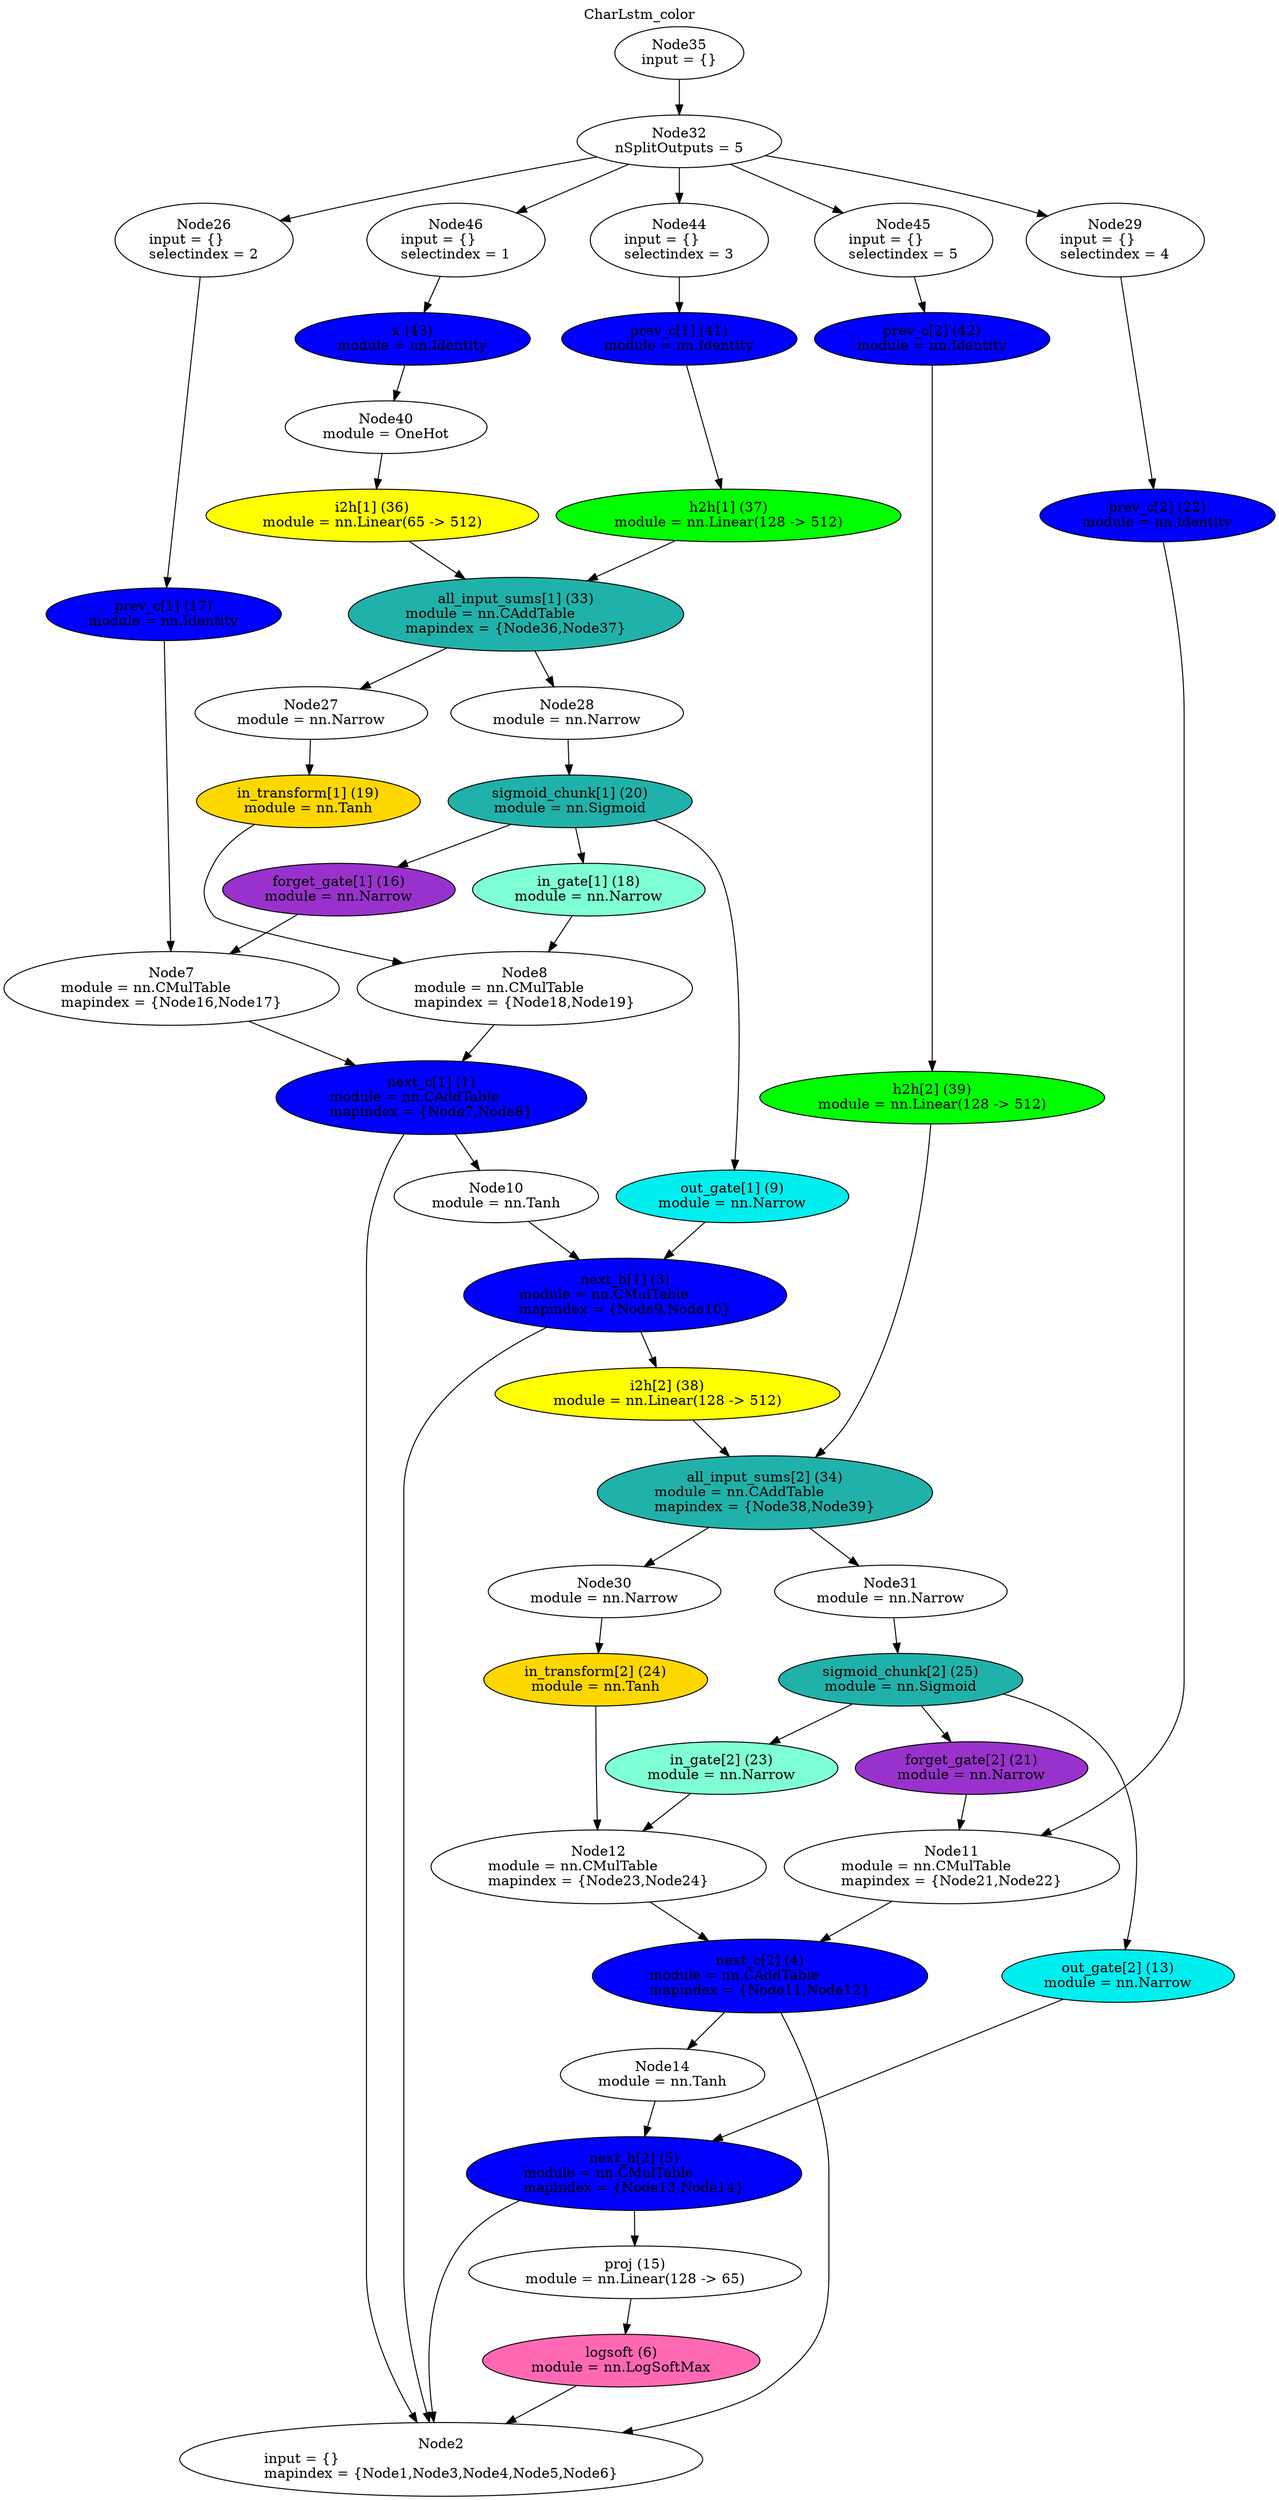 digraph G {
labelloc="t";
label="CharLstm_color";
node [shape = oval]; 
n1[label="next_c[1] (1)\nmodule = nn.CAddTable\lmapindex = {Node7,Node8}" style=filled tooltip="[...e/ubuntu/torch/install/share/lua/5.1/crnn/model/LSTM.lua]:46" fillcolor=blue];
n2[label="Node2\ninput = {}\lmapindex = {Node1,Node3,Node4,Node5,Node6}" tooltip="[[C]]:-1"];
n3[label="next_h[1] (3)\nmodule = nn.CMulTable\lmapindex = {Node9,Node10}" style=filled tooltip="[...e/ubuntu/torch/install/share/lua/5.1/crnn/model/LSTM.lua]:50" fillcolor=blue];
n4[label="next_c[2] (4)\nmodule = nn.CAddTable\lmapindex = {Node11,Node12}" style=filled tooltip="[...e/ubuntu/torch/install/share/lua/5.1/crnn/model/LSTM.lua]:46" fillcolor=blue];
n5[label="next_h[2] (5)\nmodule = nn.CMulTable\lmapindex = {Node13,Node14}" style=filled tooltip="[...e/ubuntu/torch/install/share/lua/5.1/crnn/model/LSTM.lua]:50" fillcolor=blue];
n6[label="logsoft (6)\nmodule = nn.LogSoftMax" style=filled tooltip="[...e/ubuntu/torch/install/share/lua/5.1/crnn/model/LSTM.lua]:72" fillcolor=hotpink];
n7[label="Node7\nmodule = nn.CMulTable\lmapindex = {Node16,Node17}" tooltip="[...e/ubuntu/torch/install/share/lua/5.1/crnn/model/LSTM.lua]:47"];
n8[label="Node8\nmodule = nn.CMulTable\lmapindex = {Node18,Node19}" tooltip="[...e/ubuntu/torch/install/share/lua/5.1/crnn/model/LSTM.lua]:48"];
n9[label="out_gate[1] (9)\nmodule = nn.Narrow" style=filled tooltip="[...e/ubuntu/torch/install/share/lua/5.1/crnn/model/LSTM.lua]:41" fillcolor="cyan2"];
n10[label="Node10\nmodule = nn.Tanh" tooltip="[...e/ubuntu/torch/install/share/lua/5.1/crnn/model/LSTM.lua]:50"];
n11[label="Node11\nmodule = nn.CMulTable\lmapindex = {Node21,Node22}" tooltip="[...e/ubuntu/torch/install/share/lua/5.1/crnn/model/LSTM.lua]:47"];
n12[label="Node12\nmodule = nn.CMulTable\lmapindex = {Node23,Node24}" tooltip="[...e/ubuntu/torch/install/share/lua/5.1/crnn/model/LSTM.lua]:48"];
n13[label="out_gate[2] (13)\nmodule = nn.Narrow" style=filled tooltip="[...e/ubuntu/torch/install/share/lua/5.1/crnn/model/LSTM.lua]:41" fillcolor="cyan2"];
n14[label="Node14\nmodule = nn.Tanh" tooltip="[...e/ubuntu/torch/install/share/lua/5.1/crnn/model/LSTM.lua]:50"];
n15[label="proj (15)\nmodule = nn.Linear(128 -> 65)" tooltip="[...e/ubuntu/torch/install/share/lua/5.1/crnn/model/LSTM.lua]:71"];
n16[label="forget_gate[1] (16)\nmodule = nn.Narrow" style=filled tooltip="[...e/ubuntu/torch/install/share/lua/5.1/crnn/model/LSTM.lua]:40" fillcolor=darkorchid];
n17[label="prev_c[1] (17)\nmodule = nn.Identity" style=filled tooltip="[...e/ubuntu/torch/install/share/lua/5.1/crnn/model/LSTM.lua]:11" fillcolor=blue];
n18[label="in_gate[1] (18)\nmodule = nn.Narrow" style=filled tooltip="[...e/ubuntu/torch/install/share/lua/5.1/crnn/model/LSTM.lua]:39" fillcolor=aquamarine];
n19[label="in_transform[1] (19)\nmodule = nn.Tanh" style=filled tooltip="[...e/ubuntu/torch/install/share/lua/5.1/crnn/model/LSTM.lua]:44" fillcolor=gold];
n20[label="sigmoid_chunk[1] (20)\nmodule = nn.Sigmoid" style=filled tooltip="[...e/ubuntu/torch/install/share/lua/5.1/crnn/model/LSTM.lua]:38" fillcolor=lightseagreen];
n21[label="forget_gate[2] (21)\nmodule = nn.Narrow" style=filled tooltip="[...e/ubuntu/torch/install/share/lua/5.1/crnn/model/LSTM.lua]:40" fillcolor=darkorchid];
n22[label="prev_c[2] (22)\nmodule = nn.Identity" style=filled tooltip="[...e/ubuntu/torch/install/share/lua/5.1/crnn/model/LSTM.lua]:11" fillcolor=blue];
n23[label="in_gate[2] (23)\nmodule = nn.Narrow" style=filled tooltip="[...e/ubuntu/torch/install/share/lua/5.1/crnn/model/LSTM.lua]:39" fillcolor=aquamarine];
n24[label="in_transform[2] (24)\nmodule = nn.Tanh" style=filled tooltip="[...e/ubuntu/torch/install/share/lua/5.1/crnn/model/LSTM.lua]:44" fillcolor=gold];
n25[label="sigmoid_chunk[2] (25)\nmodule = nn.Sigmoid" style=filled tooltip="[...e/ubuntu/torch/install/share/lua/5.1/crnn/model/LSTM.lua]:38" fillcolor=lightseagreen];
n26[label="Node26\ninput = {}\lselectindex = 2" tooltip="[[C]]:-1-2"];
n27[label="Node27\nmodule = nn.Narrow" tooltip="[...e/ubuntu/torch/install/share/lua/5.1/crnn/model/LSTM.lua]:43"];
n28[label="Node28\nmodule = nn.Narrow" tooltip="[...e/ubuntu/torch/install/share/lua/5.1/crnn/model/LSTM.lua]:37"];
n29[label="Node29\ninput = {}\lselectindex = 4" tooltip="[[C]]:-1-4"];
n30[label="Node30\nmodule = nn.Narrow" tooltip="[...e/ubuntu/torch/install/share/lua/5.1/crnn/model/LSTM.lua]:43"];
n31[label="Node31\nmodule = nn.Narrow" tooltip="[...e/ubuntu/torch/install/share/lua/5.1/crnn/model/LSTM.lua]:37"];
n32[label="Node32\nnSplitOutputs = 5" tooltip="[[C]]:-1-mnode"];
n33[label="all_input_sums[1] (33)\nmodule = nn.CAddTable\lmapindex = {Node36,Node37}" style=filled tooltip="[...e/ubuntu/torch/install/share/lua/5.1/crnn/model/LSTM.lua]:35" fillcolor=lightseagreen];
n34[label="all_input_sums[2] (34)\nmodule = nn.CAddTable\lmapindex = {Node38,Node39}" style=filled tooltip="[...e/ubuntu/torch/install/share/lua/5.1/crnn/model/LSTM.lua]:35" fillcolor=lightseagreen];
n35[label="Node35\ninput = {}" tooltip="[[C]]:-1"];
n36[label="i2h[1] (36)\nmodule = nn.Linear(65 -> 512)" style=filled tooltip="[...e/ubuntu/torch/install/share/lua/5.1/crnn/model/LSTM.lua]:33" fillcolor=yellow];
n37[label="h2h[1] (37)\nmodule = nn.Linear(128 -> 512)" style=filled tooltip="[...e/ubuntu/torch/install/share/lua/5.1/crnn/model/LSTM.lua]:34" fillcolor=green];
n38[label="i2h[2] (38)\nmodule = nn.Linear(128 -> 512)" style=filled tooltip="[...e/ubuntu/torch/install/share/lua/5.1/crnn/model/LSTM.lua]:33" fillcolor=yellow];
n39[label="h2h[2] (39)\nmodule = nn.Linear(128 -> 512)" style=filled tooltip="[...e/ubuntu/torch/install/share/lua/5.1/crnn/model/LSTM.lua]:34" fillcolor=green];
n40[label="Node40\nmodule = OneHot" tooltip="[...e/ubuntu/torch/install/share/lua/5.1/crnn/model/LSTM.lua]:25"];
n41[label="prev_c[1] (41)\nmodule = nn.Identity" style=filled tooltip="[...e/ubuntu/torch/install/share/lua/5.1/crnn/model/LSTM.lua]:13" fillcolor=blue];
n42[label="prev_c[2] (42)\nmodule = nn.Identity" style=filled tooltip="[...e/ubuntu/torch/install/share/lua/5.1/crnn/model/LSTM.lua]:13" fillcolor=blue];
n43[label="x (43)\nmodule = nn.Identity" style=filled tooltip="[...e/ubuntu/torch/install/share/lua/5.1/crnn/model/LSTM.lua]:8" fillcolor=blue];
n44[label="Node44\ninput = {}\lselectindex = 3" tooltip="[[C]]:-1-3"];
n45[label="Node45\ninput = {}\lselectindex = 5" tooltip="[[C]]:-1-5"];
n46[label="Node46\ninput = {}\lselectindex = 1" tooltip="[[C]]:-1-1"];
n1 -> n2;
n3 -> n2;
n4 -> n2;
n5 -> n2;
n6 -> n2;
n7 -> n1;
n8 -> n1;
n9 -> n3;
n10 -> n3;
n11 -> n4;
n12 -> n4;
n13 -> n5;
n14 -> n5;
n15 -> n6;
n16 -> n7;
n17 -> n7;
n18 -> n8;
n19 -> n8;
n20 -> n9;
n1 -> n10;
n21 -> n11;
n22 -> n11;
n23 -> n12;
n24 -> n12;
n25 -> n13;
n4 -> n14;
n5 -> n15;
n20 -> n16;
n26 -> n17;
n20 -> n18;
n27 -> n19;
n28 -> n20;
n25 -> n21;
n29 -> n22;
n25 -> n23;
n30 -> n24;
n31 -> n25;
n32 -> n26;
n33 -> n27;
n33 -> n28;
n32 -> n29;
n34 -> n30;
n34 -> n31;
n35 -> n32;
n36 -> n33;
n37 -> n33;
n38 -> n34;
n39 -> n34;
n40 -> n36;
n41 -> n37;
n3 -> n38;
n42 -> n39;
n43 -> n40;
n44 -> n41;
n45 -> n42;
n46 -> n43;
n32 -> n44;
n32 -> n45;
n32 -> n46;
}